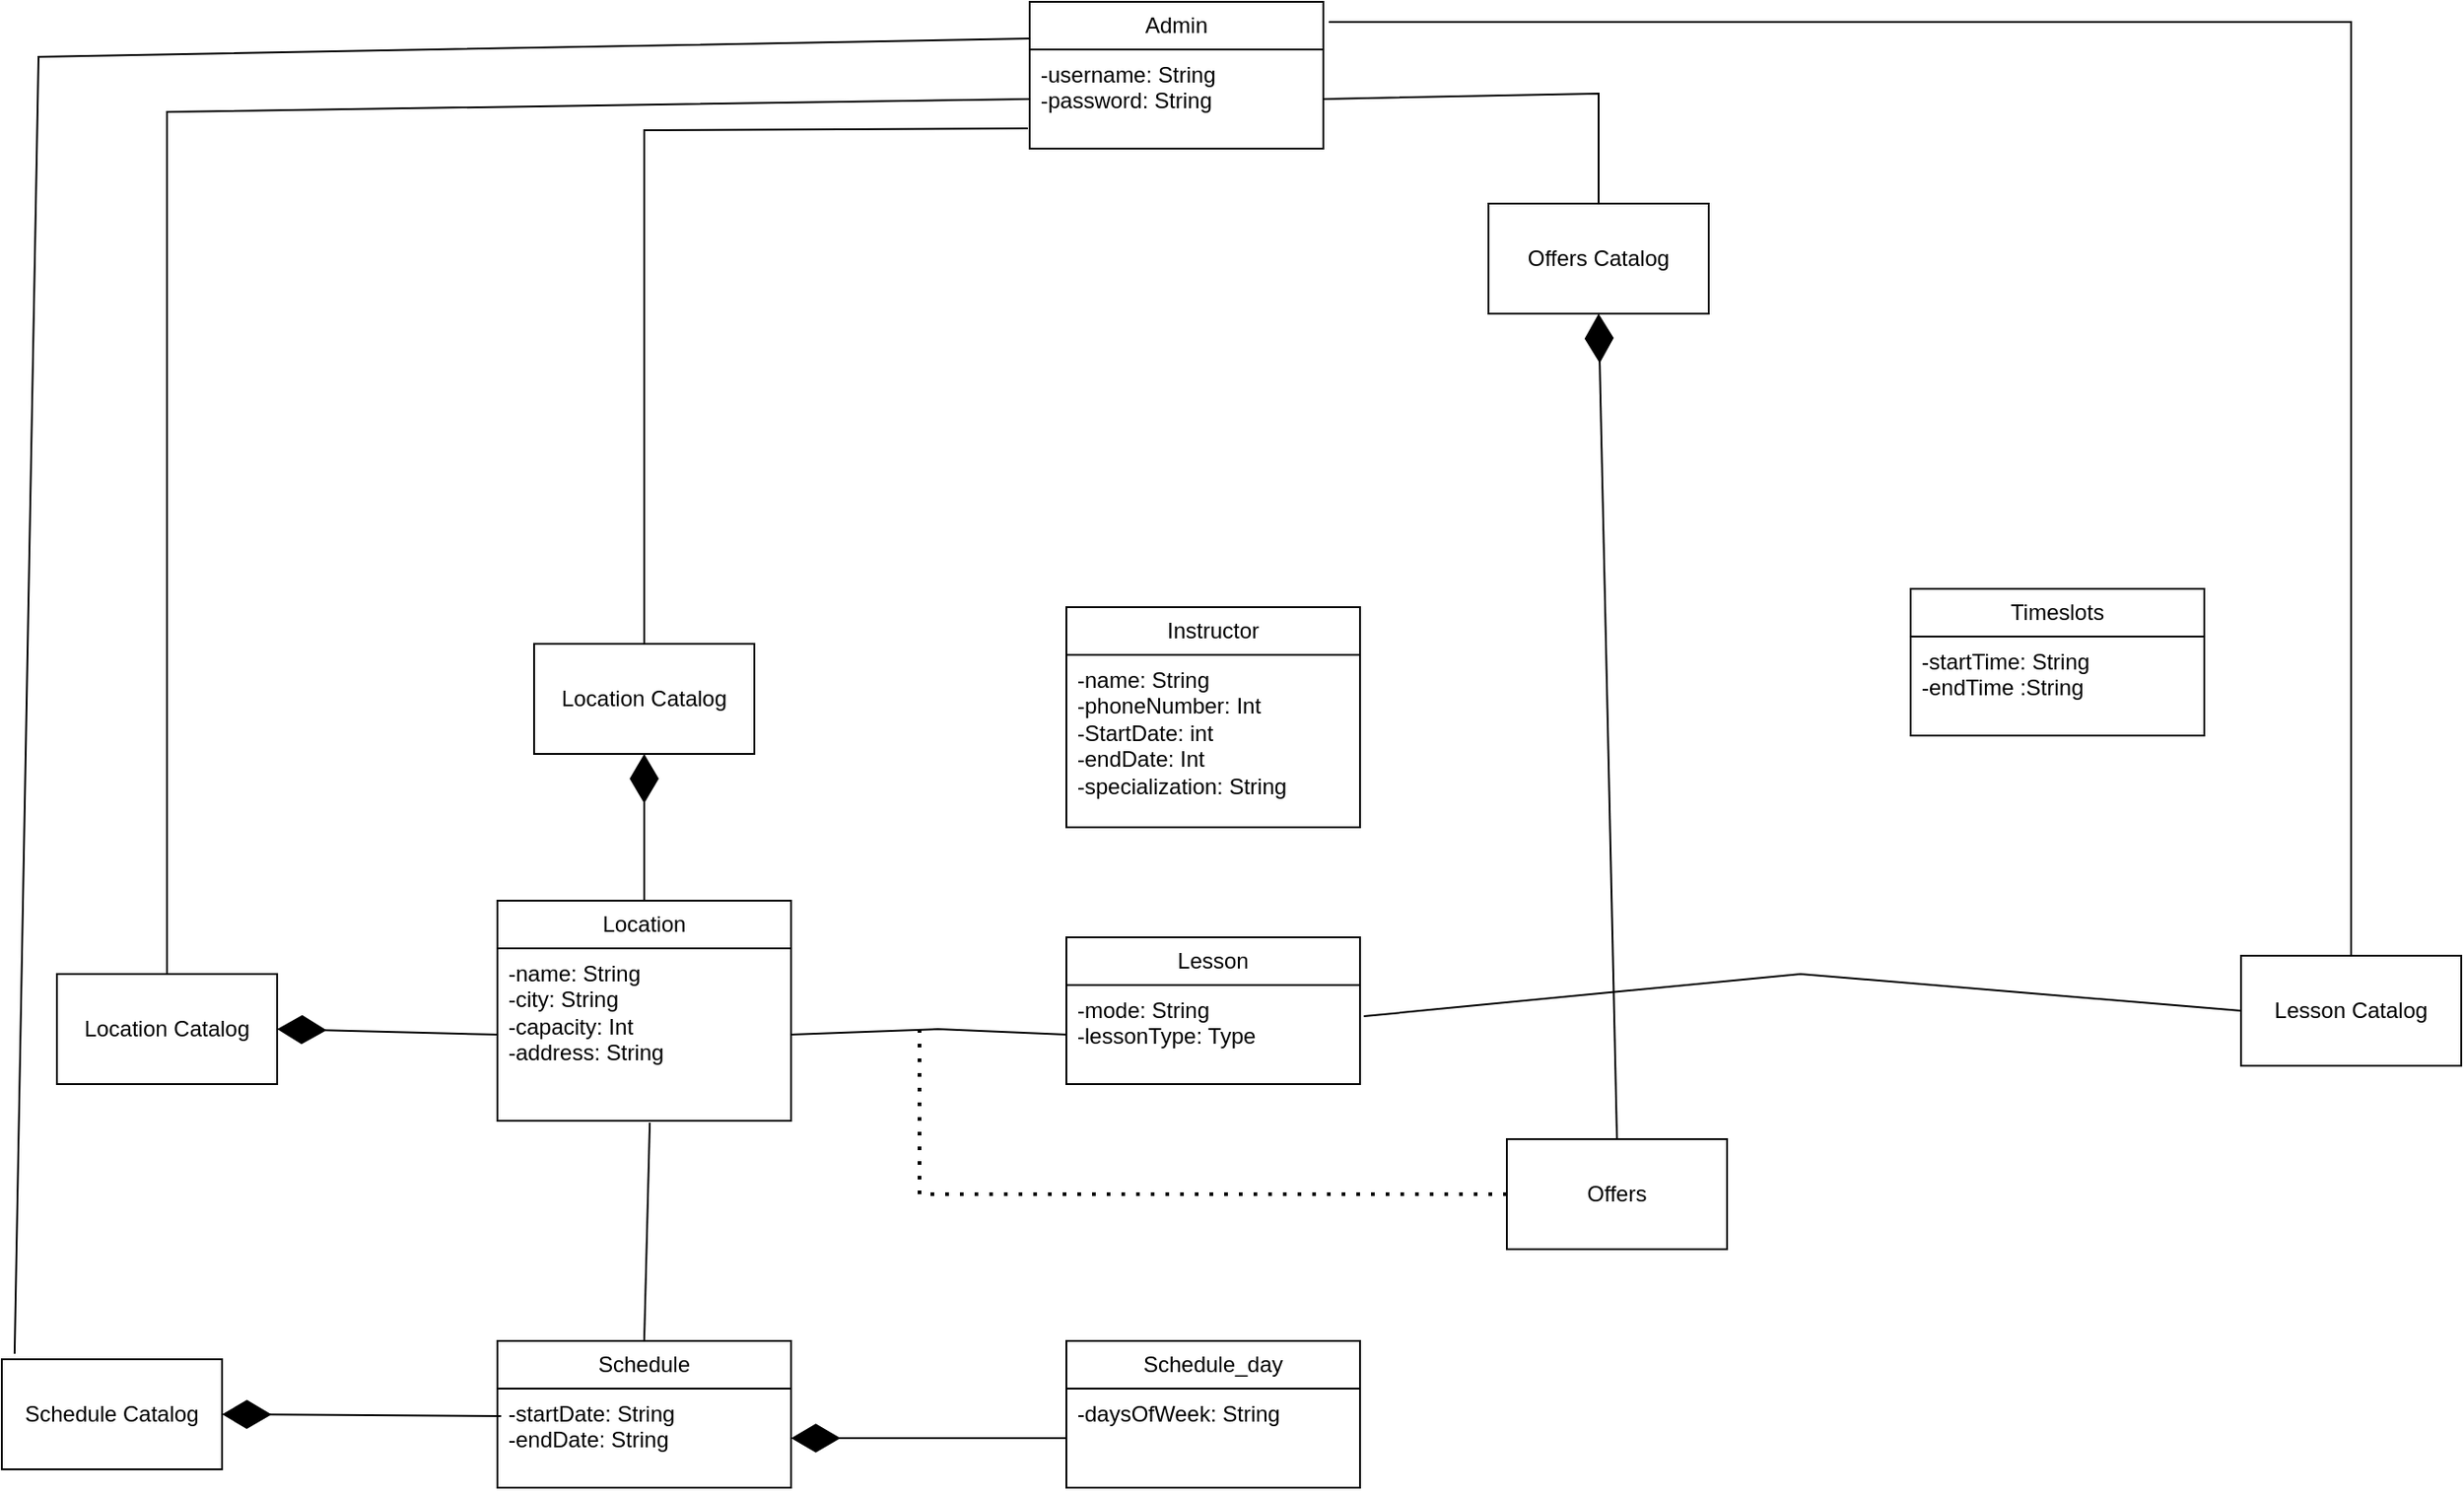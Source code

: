 <mxfile version="24.8.3">
  <diagram name="Page-1" id="CH_hg84p0OCZ-qr93urq">
    <mxGraphModel dx="1802" dy="830" grid="1" gridSize="10" guides="1" tooltips="1" connect="1" arrows="1" fold="1" page="1" pageScale="1" pageWidth="1400" pageHeight="1000" math="0" shadow="0">
      <root>
        <mxCell id="0" />
        <mxCell id="1" parent="0" />
        <mxCell id="X5qi58cJefCEoIoxGlYo-17" value="Admin" style="swimlane;fontStyle=0;childLayout=stackLayout;horizontal=1;startSize=26;fillColor=none;horizontalStack=0;resizeParent=1;resizeParentMax=0;resizeLast=0;collapsible=1;marginBottom=0;whiteSpace=wrap;html=1;" parent="1" vertex="1">
          <mxGeometry x="570" y="20" width="160" height="80" as="geometry" />
        </mxCell>
        <mxCell id="X5qi58cJefCEoIoxGlYo-18" value="-username: String&lt;div&gt;-password: String&lt;/div&gt;" style="text;strokeColor=none;fillColor=none;align=left;verticalAlign=top;spacingLeft=4;spacingRight=4;overflow=hidden;rotatable=0;points=[[0,0.5],[1,0.5]];portConstraint=eastwest;whiteSpace=wrap;html=1;" parent="X5qi58cJefCEoIoxGlYo-17" vertex="1">
          <mxGeometry y="26" width="160" height="54" as="geometry" />
        </mxCell>
        <mxCell id="fc0_s0gy_HrA0nody5j2-3" value="Instructor" style="swimlane;fontStyle=0;childLayout=stackLayout;horizontal=1;startSize=26;fillColor=none;horizontalStack=0;resizeParent=1;resizeParentMax=0;resizeLast=0;collapsible=1;marginBottom=0;whiteSpace=wrap;html=1;" vertex="1" parent="1">
          <mxGeometry x="590" y="350" width="160" height="120" as="geometry" />
        </mxCell>
        <mxCell id="fc0_s0gy_HrA0nody5j2-4" value="-name: String&lt;div&gt;-phoneNumber: Int&lt;/div&gt;&lt;div&gt;-StartDate: int&lt;/div&gt;&lt;div&gt;-endDate: Int&lt;/div&gt;&lt;div&gt;-specialization: String&lt;/div&gt;" style="text;strokeColor=none;fillColor=none;align=left;verticalAlign=top;spacingLeft=4;spacingRight=4;overflow=hidden;rotatable=0;points=[[0,0.5],[1,0.5]];portConstraint=eastwest;whiteSpace=wrap;html=1;" vertex="1" parent="fc0_s0gy_HrA0nody5j2-3">
          <mxGeometry y="26" width="160" height="94" as="geometry" />
        </mxCell>
        <mxCell id="fc0_s0gy_HrA0nody5j2-5" value="Lesson" style="swimlane;fontStyle=0;childLayout=stackLayout;horizontal=1;startSize=26;fillColor=none;horizontalStack=0;resizeParent=1;resizeParentMax=0;resizeLast=0;collapsible=1;marginBottom=0;whiteSpace=wrap;html=1;" vertex="1" parent="1">
          <mxGeometry x="590" y="530" width="160" height="80" as="geometry" />
        </mxCell>
        <mxCell id="fc0_s0gy_HrA0nody5j2-6" value="-mode: String&lt;div&gt;-lessonType: Type&lt;/div&gt;" style="text;strokeColor=none;fillColor=none;align=left;verticalAlign=top;spacingLeft=4;spacingRight=4;overflow=hidden;rotatable=0;points=[[0,0.5],[1,0.5]];portConstraint=eastwest;whiteSpace=wrap;html=1;" vertex="1" parent="fc0_s0gy_HrA0nody5j2-5">
          <mxGeometry y="26" width="160" height="54" as="geometry" />
        </mxCell>
        <mxCell id="fc0_s0gy_HrA0nody5j2-7" value="Location" style="swimlane;fontStyle=0;childLayout=stackLayout;horizontal=1;startSize=26;fillColor=none;horizontalStack=0;resizeParent=1;resizeParentMax=0;resizeLast=0;collapsible=1;marginBottom=0;whiteSpace=wrap;html=1;" vertex="1" parent="1">
          <mxGeometry x="280" y="510" width="160" height="120" as="geometry" />
        </mxCell>
        <mxCell id="fc0_s0gy_HrA0nody5j2-8" value="-name: String&lt;div&gt;-city: String&lt;/div&gt;&lt;div&gt;-capacity: Int&lt;/div&gt;&lt;div&gt;-address: String&lt;/div&gt;" style="text;strokeColor=none;fillColor=none;align=left;verticalAlign=top;spacingLeft=4;spacingRight=4;overflow=hidden;rotatable=0;points=[[0,0.5],[1,0.5]];portConstraint=eastwest;whiteSpace=wrap;html=1;" vertex="1" parent="fc0_s0gy_HrA0nody5j2-7">
          <mxGeometry y="26" width="160" height="94" as="geometry" />
        </mxCell>
        <mxCell id="fc0_s0gy_HrA0nody5j2-9" value="Schedule" style="swimlane;fontStyle=0;childLayout=stackLayout;horizontal=1;startSize=26;fillColor=none;horizontalStack=0;resizeParent=1;resizeParentMax=0;resizeLast=0;collapsible=1;marginBottom=0;whiteSpace=wrap;html=1;" vertex="1" parent="1">
          <mxGeometry x="280" y="750" width="160" height="80" as="geometry" />
        </mxCell>
        <mxCell id="fc0_s0gy_HrA0nody5j2-10" value="-startDate: String&lt;div&gt;-endDate: String&lt;/div&gt;" style="text;strokeColor=none;fillColor=none;align=left;verticalAlign=top;spacingLeft=4;spacingRight=4;overflow=hidden;rotatable=0;points=[[0,0.5],[1,0.5]];portConstraint=eastwest;whiteSpace=wrap;html=1;" vertex="1" parent="fc0_s0gy_HrA0nody5j2-9">
          <mxGeometry y="26" width="160" height="54" as="geometry" />
        </mxCell>
        <mxCell id="fc0_s0gy_HrA0nody5j2-11" value="Schedule Catalog" style="rounded=0;whiteSpace=wrap;html=1;" vertex="1" parent="1">
          <mxGeometry x="10" y="760" width="120" height="60" as="geometry" />
        </mxCell>
        <mxCell id="fc0_s0gy_HrA0nody5j2-12" value="Schedule_day" style="swimlane;fontStyle=0;childLayout=stackLayout;horizontal=1;startSize=26;fillColor=none;horizontalStack=0;resizeParent=1;resizeParentMax=0;resizeLast=0;collapsible=1;marginBottom=0;whiteSpace=wrap;html=1;" vertex="1" parent="1">
          <mxGeometry x="590" y="750" width="160" height="80" as="geometry" />
        </mxCell>
        <mxCell id="fc0_s0gy_HrA0nody5j2-13" value="-daysOfWeek: String" style="text;strokeColor=none;fillColor=none;align=left;verticalAlign=top;spacingLeft=4;spacingRight=4;overflow=hidden;rotatable=0;points=[[0,0.5],[1,0.5]];portConstraint=eastwest;whiteSpace=wrap;html=1;" vertex="1" parent="fc0_s0gy_HrA0nody5j2-12">
          <mxGeometry y="26" width="160" height="54" as="geometry" />
        </mxCell>
        <mxCell id="fc0_s0gy_HrA0nody5j2-14" value="Timeslots" style="swimlane;fontStyle=0;childLayout=stackLayout;horizontal=1;startSize=26;fillColor=none;horizontalStack=0;resizeParent=1;resizeParentMax=0;resizeLast=0;collapsible=1;marginBottom=0;whiteSpace=wrap;html=1;" vertex="1" parent="1">
          <mxGeometry x="1050" y="340" width="160" height="80" as="geometry" />
        </mxCell>
        <mxCell id="fc0_s0gy_HrA0nody5j2-15" value="-startTime: String&lt;div&gt;-endTime :String&lt;/div&gt;" style="text;strokeColor=none;fillColor=none;align=left;verticalAlign=top;spacingLeft=4;spacingRight=4;overflow=hidden;rotatable=0;points=[[0,0.5],[1,0.5]];portConstraint=eastwest;whiteSpace=wrap;html=1;" vertex="1" parent="fc0_s0gy_HrA0nody5j2-14">
          <mxGeometry y="26" width="160" height="54" as="geometry" />
        </mxCell>
        <mxCell id="fc0_s0gy_HrA0nody5j2-18" value="Location Catalog" style="rounded=0;whiteSpace=wrap;html=1;" vertex="1" parent="1">
          <mxGeometry x="40" y="550" width="120" height="60" as="geometry" />
        </mxCell>
        <mxCell id="fc0_s0gy_HrA0nody5j2-20" value="" style="endArrow=none;html=1;rounded=0;entryX=0;entryY=0.5;entryDx=0;entryDy=0;exitX=0.5;exitY=0;exitDx=0;exitDy=0;" edge="1" parent="1" source="fc0_s0gy_HrA0nody5j2-18" target="X5qi58cJefCEoIoxGlYo-18">
          <mxGeometry width="50" height="50" relative="1" as="geometry">
            <mxPoint x="240" y="130" as="sourcePoint" />
            <mxPoint x="290" y="80" as="targetPoint" />
            <Array as="points">
              <mxPoint x="100" y="80" />
            </Array>
          </mxGeometry>
        </mxCell>
        <mxCell id="fc0_s0gy_HrA0nody5j2-21" value="" style="endArrow=diamondThin;endFill=1;endSize=24;html=1;rounded=0;entryX=1;entryY=0.5;entryDx=0;entryDy=0;exitX=0;exitY=0.5;exitDx=0;exitDy=0;" edge="1" parent="1" source="fc0_s0gy_HrA0nody5j2-8" target="fc0_s0gy_HrA0nody5j2-18">
          <mxGeometry width="160" relative="1" as="geometry">
            <mxPoint x="50" y="730" as="sourcePoint" />
            <mxPoint x="210" y="730" as="targetPoint" />
          </mxGeometry>
        </mxCell>
        <mxCell id="fc0_s0gy_HrA0nody5j2-22" value="" style="endArrow=none;html=1;rounded=0;entryX=0.519;entryY=1.011;entryDx=0;entryDy=0;entryPerimeter=0;exitX=0.5;exitY=0;exitDx=0;exitDy=0;" edge="1" parent="1" source="fc0_s0gy_HrA0nody5j2-9" target="fc0_s0gy_HrA0nody5j2-8">
          <mxGeometry width="50" height="50" relative="1" as="geometry">
            <mxPoint x="340" y="730" as="sourcePoint" />
            <mxPoint x="390" y="680" as="targetPoint" />
          </mxGeometry>
        </mxCell>
        <mxCell id="fc0_s0gy_HrA0nody5j2-23" value="" style="endArrow=none;html=1;rounded=0;exitX=0.058;exitY=-0.05;exitDx=0;exitDy=0;exitPerimeter=0;entryX=0;entryY=0.25;entryDx=0;entryDy=0;" edge="1" parent="1" source="fc0_s0gy_HrA0nody5j2-11" target="X5qi58cJefCEoIoxGlYo-17">
          <mxGeometry width="50" height="50" relative="1" as="geometry">
            <mxPoint x="10" y="580" as="sourcePoint" />
            <mxPoint x="20" y="50" as="targetPoint" />
            <Array as="points">
              <mxPoint x="30" y="50" />
            </Array>
          </mxGeometry>
        </mxCell>
        <mxCell id="fc0_s0gy_HrA0nody5j2-24" value="" style="endArrow=diamondThin;endFill=1;endSize=24;html=1;rounded=0;entryX=1;entryY=0.5;entryDx=0;entryDy=0;exitX=0.013;exitY=0.278;exitDx=0;exitDy=0;exitPerimeter=0;" edge="1" parent="1" source="fc0_s0gy_HrA0nody5j2-10" target="fc0_s0gy_HrA0nody5j2-11">
          <mxGeometry width="160" relative="1" as="geometry">
            <mxPoint x="120" y="850" as="sourcePoint" />
            <mxPoint x="280" y="850" as="targetPoint" />
          </mxGeometry>
        </mxCell>
        <mxCell id="fc0_s0gy_HrA0nody5j2-25" value="" style="endArrow=diamondThin;endFill=1;endSize=24;html=1;rounded=0;entryX=1;entryY=0.5;entryDx=0;entryDy=0;exitX=0;exitY=0.5;exitDx=0;exitDy=0;" edge="1" parent="1" source="fc0_s0gy_HrA0nody5j2-13" target="fc0_s0gy_HrA0nody5j2-10">
          <mxGeometry width="160" relative="1" as="geometry">
            <mxPoint x="430" y="900" as="sourcePoint" />
            <mxPoint x="590" y="900" as="targetPoint" />
          </mxGeometry>
        </mxCell>
        <mxCell id="fc0_s0gy_HrA0nody5j2-26" value="Location Catalog" style="rounded=0;whiteSpace=wrap;html=1;" vertex="1" parent="1">
          <mxGeometry x="300" y="370" width="120" height="60" as="geometry" />
        </mxCell>
        <mxCell id="fc0_s0gy_HrA0nody5j2-27" value="Lesson Catalog" style="rounded=0;whiteSpace=wrap;html=1;" vertex="1" parent="1">
          <mxGeometry x="1230" y="540" width="120" height="60" as="geometry" />
        </mxCell>
        <mxCell id="fc0_s0gy_HrA0nody5j2-28" value="" style="endArrow=none;html=1;rounded=0;entryX=0;entryY=0.5;entryDx=0;entryDy=0;exitX=1;exitY=0.5;exitDx=0;exitDy=0;" edge="1" parent="1" source="fc0_s0gy_HrA0nody5j2-8" target="fc0_s0gy_HrA0nody5j2-6">
          <mxGeometry width="50" height="50" relative="1" as="geometry">
            <mxPoint x="520" y="600" as="sourcePoint" />
            <mxPoint x="580" y="570" as="targetPoint" />
            <Array as="points">
              <mxPoint x="520" y="580" />
            </Array>
          </mxGeometry>
        </mxCell>
        <mxCell id="fc0_s0gy_HrA0nody5j2-29" value="Offers" style="rounded=0;whiteSpace=wrap;html=1;" vertex="1" parent="1">
          <mxGeometry x="830" y="640" width="120" height="60" as="geometry" />
        </mxCell>
        <mxCell id="fc0_s0gy_HrA0nody5j2-30" value="Offers Catalog" style="rounded=0;whiteSpace=wrap;html=1;" vertex="1" parent="1">
          <mxGeometry x="820" y="130" width="120" height="60" as="geometry" />
        </mxCell>
        <mxCell id="fc0_s0gy_HrA0nody5j2-31" value="" style="endArrow=diamondThin;endFill=1;endSize=24;html=1;rounded=0;entryX=0.5;entryY=1;entryDx=0;entryDy=0;exitX=0.5;exitY=0;exitDx=0;exitDy=0;" edge="1" parent="1" source="fc0_s0gy_HrA0nody5j2-7" target="fc0_s0gy_HrA0nody5j2-26">
          <mxGeometry width="160" relative="1" as="geometry">
            <mxPoint x="270" y="480" as="sourcePoint" />
            <mxPoint x="430" y="480" as="targetPoint" />
          </mxGeometry>
        </mxCell>
        <mxCell id="fc0_s0gy_HrA0nody5j2-32" value="" style="endArrow=none;html=1;rounded=0;exitX=0.5;exitY=0;exitDx=0;exitDy=0;entryX=-0.006;entryY=0.796;entryDx=0;entryDy=0;entryPerimeter=0;" edge="1" parent="1" source="fc0_s0gy_HrA0nody5j2-26" target="X5qi58cJefCEoIoxGlYo-18">
          <mxGeometry width="50" height="50" relative="1" as="geometry">
            <mxPoint x="360" y="350" as="sourcePoint" />
            <mxPoint x="560" y="90" as="targetPoint" />
            <Array as="points">
              <mxPoint x="360" y="90" />
            </Array>
          </mxGeometry>
        </mxCell>
        <mxCell id="fc0_s0gy_HrA0nody5j2-34" value="" style="endArrow=none;dashed=1;html=1;dashPattern=1 3;strokeWidth=2;rounded=0;entryX=0;entryY=0.5;entryDx=0;entryDy=0;" edge="1" parent="1" target="fc0_s0gy_HrA0nody5j2-29">
          <mxGeometry width="50" height="50" relative="1" as="geometry">
            <mxPoint x="510" y="580" as="sourcePoint" />
            <mxPoint x="760" y="670" as="targetPoint" />
            <Array as="points">
              <mxPoint x="510" y="670" />
            </Array>
          </mxGeometry>
        </mxCell>
        <mxCell id="fc0_s0gy_HrA0nody5j2-36" value="" style="endArrow=diamondThin;endFill=1;endSize=24;html=1;rounded=0;entryX=0.5;entryY=1;entryDx=0;entryDy=0;exitX=0.5;exitY=0;exitDx=0;exitDy=0;" edge="1" parent="1" source="fc0_s0gy_HrA0nody5j2-29" target="fc0_s0gy_HrA0nody5j2-30">
          <mxGeometry width="160" relative="1" as="geometry">
            <mxPoint x="900" y="590" as="sourcePoint" />
            <mxPoint x="1060" y="590" as="targetPoint" />
          </mxGeometry>
        </mxCell>
        <mxCell id="fc0_s0gy_HrA0nody5j2-37" value="" style="endArrow=none;html=1;rounded=0;exitX=0.5;exitY=0;exitDx=0;exitDy=0;entryX=1;entryY=0.5;entryDx=0;entryDy=0;" edge="1" parent="1" source="fc0_s0gy_HrA0nody5j2-30" target="X5qi58cJefCEoIoxGlYo-18">
          <mxGeometry width="50" height="50" relative="1" as="geometry">
            <mxPoint x="830" y="100" as="sourcePoint" />
            <mxPoint x="733" y="40" as="targetPoint" />
            <Array as="points">
              <mxPoint x="880" y="70" />
            </Array>
          </mxGeometry>
        </mxCell>
        <mxCell id="fc0_s0gy_HrA0nody5j2-39" value="" style="endArrow=none;html=1;rounded=0;exitX=1.013;exitY=0.315;exitDx=0;exitDy=0;exitPerimeter=0;entryX=0;entryY=0.5;entryDx=0;entryDy=0;" edge="1" parent="1" source="fc0_s0gy_HrA0nody5j2-6" target="fc0_s0gy_HrA0nody5j2-27">
          <mxGeometry width="50" height="50" relative="1" as="geometry">
            <mxPoint x="800" y="600" as="sourcePoint" />
            <mxPoint x="850" y="550" as="targetPoint" />
            <Array as="points">
              <mxPoint x="990" y="550" />
            </Array>
          </mxGeometry>
        </mxCell>
        <mxCell id="fc0_s0gy_HrA0nody5j2-40" value="" style="endArrow=none;html=1;rounded=0;exitX=0.5;exitY=0;exitDx=0;exitDy=0;entryX=1.019;entryY=0.138;entryDx=0;entryDy=0;entryPerimeter=0;" edge="1" parent="1" source="fc0_s0gy_HrA0nody5j2-27" target="X5qi58cJefCEoIoxGlYo-17">
          <mxGeometry width="50" height="50" relative="1" as="geometry">
            <mxPoint x="1290" y="500" as="sourcePoint" />
            <mxPoint x="1340" y="450" as="targetPoint" />
            <Array as="points">
              <mxPoint x="1290" y="31" />
            </Array>
          </mxGeometry>
        </mxCell>
      </root>
    </mxGraphModel>
  </diagram>
</mxfile>
